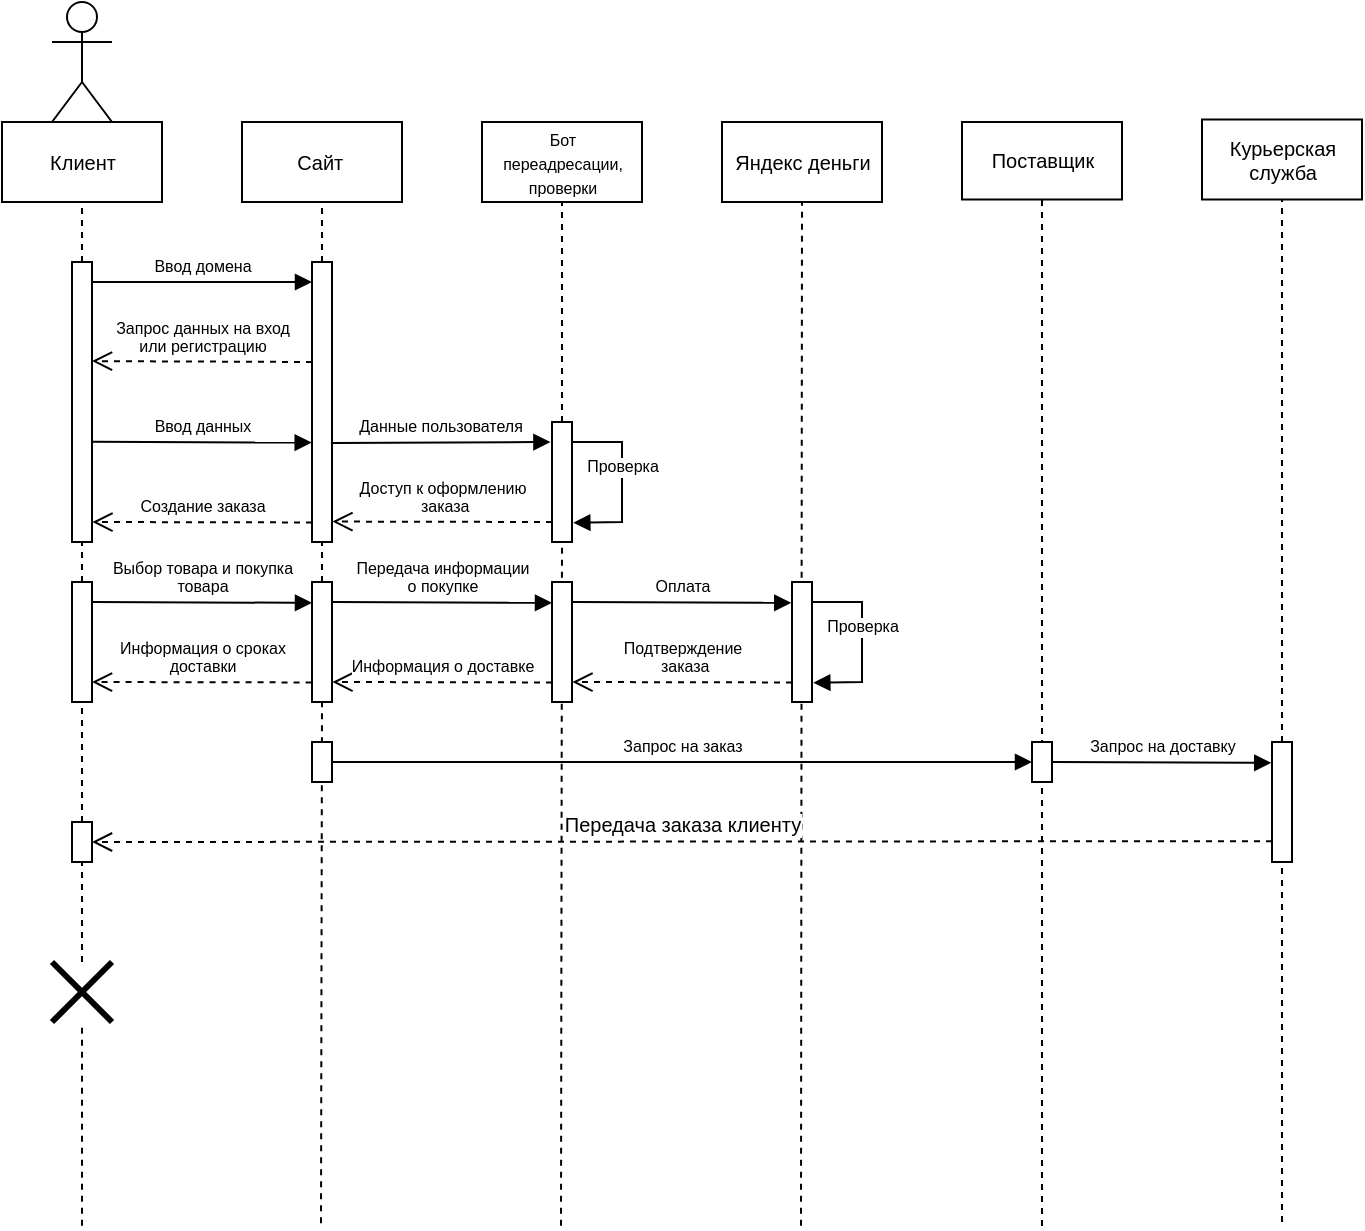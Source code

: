 <mxfile version="20.7.4" type="device"><diagram id="irgum2ICcNVBFVc97FBm" name="Страница 1"><mxGraphModel dx="1049" dy="547" grid="1" gridSize="10" guides="1" tooltips="1" connect="1" arrows="1" fold="1" page="1" pageScale="1" pageWidth="827" pageHeight="1169" math="0" shadow="0"><root><mxCell id="0"/><mxCell id="1" parent="0"/><mxCell id="5rEQpEj4M1PQm9iH5e0u-1" value="Сайт&amp;nbsp;" style="html=1;fontSize=10;" vertex="1" parent="1"><mxGeometry x="280" y="240" width="80" height="40" as="geometry"/></mxCell><mxCell id="5rEQpEj4M1PQm9iH5e0u-2" value="&lt;font style=&quot;font-size: 8px;&quot;&gt;Бот &lt;br&gt;переадресации,&lt;br&gt;проверки&lt;br&gt;&lt;/font&gt;" style="html=1;fontSize=10;" vertex="1" parent="1"><mxGeometry x="400" y="240" width="80" height="40" as="geometry"/></mxCell><mxCell id="5rEQpEj4M1PQm9iH5e0u-3" value="Курьерская &lt;br&gt;служба" style="html=1;fontSize=10;" vertex="1" parent="1"><mxGeometry x="760" y="238.75" width="80" height="40" as="geometry"/></mxCell><mxCell id="5rEQpEj4M1PQm9iH5e0u-4" value="Поставщик" style="html=1;fontSize=10;" vertex="1" parent="1"><mxGeometry x="640" y="240" width="80" height="38.75" as="geometry"/></mxCell><mxCell id="5rEQpEj4M1PQm9iH5e0u-5" value="Яндекс деньги" style="html=1;fontSize=10;" vertex="1" parent="1"><mxGeometry x="520" y="240" width="80" height="40" as="geometry"/></mxCell><mxCell id="5rEQpEj4M1PQm9iH5e0u-6" value="Клиент" style="html=1;fontSize=10;" vertex="1" parent="1"><mxGeometry x="160" y="240" width="80" height="40" as="geometry"/></mxCell><mxCell id="5rEQpEj4M1PQm9iH5e0u-7" value="" style="shape=umlActor;verticalLabelPosition=bottom;verticalAlign=top;html=1;" vertex="1" parent="1"><mxGeometry x="185" y="180" width="30" height="60" as="geometry"/></mxCell><mxCell id="5rEQpEj4M1PQm9iH5e0u-11" value="" style="endArrow=none;dashed=1;html=1;rounded=0;entryX=0.5;entryY=1;entryDx=0;entryDy=0;startArrow=none;" edge="1" parent="1" source="5rEQpEj4M1PQm9iH5e0u-18" target="5rEQpEj4M1PQm9iH5e0u-6"><mxGeometry width="50" height="50" relative="1" as="geometry"><mxPoint x="200" y="791.818" as="sourcePoint"/><mxPoint x="590" y="310" as="targetPoint"/></mxGeometry></mxCell><mxCell id="5rEQpEj4M1PQm9iH5e0u-12" value="" style="endArrow=none;dashed=1;html=1;rounded=0;entryX=0.5;entryY=1;entryDx=0;entryDy=0;startArrow=none;" edge="1" parent="1" source="5rEQpEj4M1PQm9iH5e0u-21" target="5rEQpEj4M1PQm9iH5e0u-1"><mxGeometry width="50" height="50" relative="1" as="geometry"><mxPoint x="319.5" y="790.568" as="sourcePoint"/><mxPoint x="319.5" y="278.75" as="targetPoint"/></mxGeometry></mxCell><mxCell id="5rEQpEj4M1PQm9iH5e0u-13" value="" style="endArrow=none;dashed=1;html=1;rounded=0;entryX=0.5;entryY=1;entryDx=0;entryDy=0;startArrow=none;" edge="1" parent="1" source="5rEQpEj4M1PQm9iH5e0u-26" target="5rEQpEj4M1PQm9iH5e0u-2"><mxGeometry width="50" height="50" relative="1" as="geometry"><mxPoint x="439.5" y="791.818" as="sourcePoint"/><mxPoint x="439.5" y="280" as="targetPoint"/></mxGeometry></mxCell><mxCell id="5rEQpEj4M1PQm9iH5e0u-14" value="" style="endArrow=none;dashed=1;html=1;rounded=0;entryX=0.5;entryY=1;entryDx=0;entryDy=0;" edge="1" parent="1" target="5rEQpEj4M1PQm9iH5e0u-5"><mxGeometry width="50" height="50" relative="1" as="geometry"><mxPoint x="559.5" y="791.818" as="sourcePoint"/><mxPoint x="559.5" y="280" as="targetPoint"/></mxGeometry></mxCell><mxCell id="5rEQpEj4M1PQm9iH5e0u-15" value="" style="endArrow=none;dashed=1;html=1;rounded=0;entryX=0.5;entryY=1;entryDx=0;entryDy=0;" edge="1" parent="1" target="5rEQpEj4M1PQm9iH5e0u-4"><mxGeometry width="50" height="50" relative="1" as="geometry"><mxPoint x="680" y="792" as="sourcePoint"/><mxPoint x="699.5" y="280" as="targetPoint"/></mxGeometry></mxCell><mxCell id="5rEQpEj4M1PQm9iH5e0u-16" value="" style="endArrow=none;dashed=1;html=1;rounded=0;entryX=0.5;entryY=1;entryDx=0;entryDy=0;" edge="1" parent="1" target="5rEQpEj4M1PQm9iH5e0u-3"><mxGeometry width="50" height="50" relative="1" as="geometry"><mxPoint x="800" y="790" as="sourcePoint"/><mxPoint x="840" y="280" as="targetPoint"/></mxGeometry></mxCell><mxCell id="5rEQpEj4M1PQm9iH5e0u-18" value="" style="rounded=0;whiteSpace=wrap;html=1;" vertex="1" parent="1"><mxGeometry x="195" y="310" width="10" height="140" as="geometry"/></mxCell><mxCell id="5rEQpEj4M1PQm9iH5e0u-19" value="" style="endArrow=none;dashed=1;html=1;rounded=0;entryX=0.5;entryY=1;entryDx=0;entryDy=0;startArrow=none;" edge="1" parent="1" source="5rEQpEj4M1PQm9iH5e0u-54" target="5rEQpEj4M1PQm9iH5e0u-18"><mxGeometry width="50" height="50" relative="1" as="geometry"><mxPoint x="200" y="791.818" as="sourcePoint"/><mxPoint x="200" y="280" as="targetPoint"/></mxGeometry></mxCell><mxCell id="5rEQpEj4M1PQm9iH5e0u-20" value="Ввод домена" style="html=1;verticalAlign=bottom;endArrow=block;rounded=0;entryX=0;entryY=0.125;entryDx=0;entryDy=0;entryPerimeter=0;fontSize=8;" edge="1" parent="1"><mxGeometry width="80" relative="1" as="geometry"><mxPoint x="205" y="320" as="sourcePoint"/><mxPoint x="315" y="320" as="targetPoint"/></mxGeometry></mxCell><mxCell id="5rEQpEj4M1PQm9iH5e0u-21" value="" style="rounded=0;whiteSpace=wrap;html=1;" vertex="1" parent="1"><mxGeometry x="315" y="310" width="10" height="140" as="geometry"/></mxCell><mxCell id="5rEQpEj4M1PQm9iH5e0u-22" value="" style="endArrow=none;dashed=1;html=1;rounded=0;entryX=0.5;entryY=1;entryDx=0;entryDy=0;startArrow=none;" edge="1" parent="1" source="5rEQpEj4M1PQm9iH5e0u-38" target="5rEQpEj4M1PQm9iH5e0u-21"><mxGeometry width="50" height="50" relative="1" as="geometry"><mxPoint x="319.5" y="790.568" as="sourcePoint"/><mxPoint x="320" y="280" as="targetPoint"/></mxGeometry></mxCell><mxCell id="5rEQpEj4M1PQm9iH5e0u-24" value="Запрос данных на вход&lt;br&gt;или регистрацию" style="html=1;verticalAlign=bottom;endArrow=open;dashed=1;endSize=8;rounded=0;fontSize=8;entryX=1;entryY=0.354;entryDx=0;entryDy=0;entryPerimeter=0;" edge="1" parent="1" target="5rEQpEj4M1PQm9iH5e0u-18"><mxGeometry relative="1" as="geometry"><mxPoint x="315" y="360" as="sourcePoint"/><mxPoint x="210" y="360" as="targetPoint"/></mxGeometry></mxCell><mxCell id="5rEQpEj4M1PQm9iH5e0u-25" value="Ввод данных" style="html=1;verticalAlign=bottom;endArrow=block;rounded=0;fontSize=8;entryX=-0.015;entryY=0.645;entryDx=0;entryDy=0;entryPerimeter=0;exitX=1.024;exitY=0.642;exitDx=0;exitDy=0;exitPerimeter=0;" edge="1" parent="1" source="5rEQpEj4M1PQm9iH5e0u-18" target="5rEQpEj4M1PQm9iH5e0u-21"><mxGeometry width="80" relative="1" as="geometry"><mxPoint x="210" y="400" as="sourcePoint"/><mxPoint x="310" y="400" as="targetPoint"/></mxGeometry></mxCell><mxCell id="5rEQpEj4M1PQm9iH5e0u-26" value="" style="rounded=0;whiteSpace=wrap;html=1;" vertex="1" parent="1"><mxGeometry x="435" y="390" width="10" height="60" as="geometry"/></mxCell><mxCell id="5rEQpEj4M1PQm9iH5e0u-27" value="" style="endArrow=none;dashed=1;html=1;rounded=0;entryX=0.5;entryY=1;entryDx=0;entryDy=0;" edge="1" parent="1" target="5rEQpEj4M1PQm9iH5e0u-26"><mxGeometry width="50" height="50" relative="1" as="geometry"><mxPoint x="439.5" y="791.818" as="sourcePoint"/><mxPoint x="440" y="280.0" as="targetPoint"/></mxGeometry></mxCell><mxCell id="5rEQpEj4M1PQm9iH5e0u-28" value="Данные пользователя" style="html=1;verticalAlign=bottom;endArrow=block;rounded=0;fontSize=8;entryX=-0.07;entryY=0.561;entryDx=0;entryDy=0;entryPerimeter=0;exitX=1.009;exitY=0.564;exitDx=0;exitDy=0;exitPerimeter=0;" edge="1" parent="1"><mxGeometry width="80" relative="1" as="geometry"><mxPoint x="325.0" y="400.48" as="sourcePoint"/><mxPoint x="434.21" y="400" as="targetPoint"/></mxGeometry></mxCell><mxCell id="5rEQpEj4M1PQm9iH5e0u-33" value="Проверка" style="html=1;verticalAlign=bottom;endArrow=block;rounded=0;fontSize=8;entryX=1.066;entryY=0.84;entryDx=0;entryDy=0;entryPerimeter=0;" edge="1" parent="1" target="5rEQpEj4M1PQm9iH5e0u-26"><mxGeometry width="80" relative="1" as="geometry"><mxPoint x="445" y="400" as="sourcePoint"/><mxPoint x="490" y="460" as="targetPoint"/><Array as="points"><mxPoint x="470" y="400"/><mxPoint x="470" y="420"/><mxPoint x="470" y="440"/></Array></mxGeometry></mxCell><mxCell id="5rEQpEj4M1PQm9iH5e0u-34" value="Доступ к оформлению&lt;br&gt;&amp;nbsp;заказа" style="html=1;verticalAlign=bottom;endArrow=open;dashed=1;endSize=8;rounded=0;fontSize=8;entryX=1.021;entryY=0.927;entryDx=0;entryDy=0;entryPerimeter=0;" edge="1" parent="1" target="5rEQpEj4M1PQm9iH5e0u-21"><mxGeometry relative="1" as="geometry"><mxPoint x="435" y="440" as="sourcePoint"/><mxPoint x="330" y="440" as="targetPoint"/></mxGeometry></mxCell><mxCell id="5rEQpEj4M1PQm9iH5e0u-35" value="Создание заказа" style="html=1;verticalAlign=bottom;endArrow=open;dashed=1;endSize=8;rounded=0;fontSize=8;entryX=1.021;entryY=0.927;entryDx=0;entryDy=0;entryPerimeter=0;" edge="1" parent="1"><mxGeometry relative="1" as="geometry"><mxPoint x="315" y="440.22" as="sourcePoint"/><mxPoint x="205.21" y="440" as="targetPoint"/></mxGeometry></mxCell><mxCell id="5rEQpEj4M1PQm9iH5e0u-36" value="" style="rounded=0;whiteSpace=wrap;html=1;" vertex="1" parent="1"><mxGeometry x="195" y="470" width="10" height="60" as="geometry"/></mxCell><mxCell id="5rEQpEj4M1PQm9iH5e0u-37" value="Выбор товара и покупка&lt;br&gt;товара" style="html=1;verticalAlign=bottom;endArrow=block;rounded=0;fontSize=8;entryX=-0.015;entryY=0.645;entryDx=0;entryDy=0;entryPerimeter=0;exitX=1.024;exitY=0.642;exitDx=0;exitDy=0;exitPerimeter=0;" edge="1" parent="1"><mxGeometry width="80" relative="1" as="geometry"><mxPoint x="205.39" y="480" as="sourcePoint"/><mxPoint x="315.0" y="480.42" as="targetPoint"/></mxGeometry></mxCell><mxCell id="5rEQpEj4M1PQm9iH5e0u-38" value="" style="rounded=0;whiteSpace=wrap;html=1;" vertex="1" parent="1"><mxGeometry x="315" y="470" width="10" height="60" as="geometry"/></mxCell><mxCell id="5rEQpEj4M1PQm9iH5e0u-39" value="" style="endArrow=none;dashed=1;html=1;rounded=0;entryX=0.5;entryY=1;entryDx=0;entryDy=0;" edge="1" parent="1" target="5rEQpEj4M1PQm9iH5e0u-38"><mxGeometry width="50" height="50" relative="1" as="geometry"><mxPoint x="319.5" y="790.568" as="sourcePoint"/><mxPoint x="320" y="450.0" as="targetPoint"/></mxGeometry></mxCell><mxCell id="5rEQpEj4M1PQm9iH5e0u-40" value="Передача информации &lt;br&gt;о покупке" style="html=1;verticalAlign=bottom;endArrow=block;rounded=0;fontSize=8;entryX=-0.015;entryY=0.645;entryDx=0;entryDy=0;entryPerimeter=0;exitX=1.024;exitY=0.642;exitDx=0;exitDy=0;exitPerimeter=0;" edge="1" parent="1"><mxGeometry width="80" relative="1" as="geometry"><mxPoint x="325.39" y="480.0" as="sourcePoint"/><mxPoint x="435" y="480.42" as="targetPoint"/></mxGeometry></mxCell><mxCell id="5rEQpEj4M1PQm9iH5e0u-41" value="" style="rounded=0;whiteSpace=wrap;html=1;" vertex="1" parent="1"><mxGeometry x="435" y="470" width="10" height="60" as="geometry"/></mxCell><mxCell id="5rEQpEj4M1PQm9iH5e0u-42" value="Оплата" style="html=1;verticalAlign=bottom;endArrow=block;rounded=0;fontSize=8;entryX=-0.015;entryY=0.645;entryDx=0;entryDy=0;entryPerimeter=0;exitX=1.024;exitY=0.642;exitDx=0;exitDy=0;exitPerimeter=0;" edge="1" parent="1"><mxGeometry width="80" relative="1" as="geometry"><mxPoint x="445.0" y="480.0" as="sourcePoint"/><mxPoint x="554.61" y="480.42" as="targetPoint"/></mxGeometry></mxCell><mxCell id="5rEQpEj4M1PQm9iH5e0u-43" value="" style="rounded=0;whiteSpace=wrap;html=1;" vertex="1" parent="1"><mxGeometry x="555" y="470" width="10" height="60" as="geometry"/></mxCell><mxCell id="5rEQpEj4M1PQm9iH5e0u-44" value="" style="rounded=0;whiteSpace=wrap;html=1;" vertex="1" parent="1"><mxGeometry x="555" y="470" width="10" height="60" as="geometry"/></mxCell><mxCell id="5rEQpEj4M1PQm9iH5e0u-45" value="Проверка" style="html=1;verticalAlign=bottom;endArrow=block;rounded=0;fontSize=8;entryX=1.066;entryY=0.84;entryDx=0;entryDy=0;entryPerimeter=0;" edge="1" parent="1" target="5rEQpEj4M1PQm9iH5e0u-44"><mxGeometry width="80" relative="1" as="geometry"><mxPoint x="565" y="480.0" as="sourcePoint"/><mxPoint x="610" y="540" as="targetPoint"/><Array as="points"><mxPoint x="590" y="480"/><mxPoint x="590" y="500"/><mxPoint x="590" y="520"/></Array></mxGeometry></mxCell><mxCell id="5rEQpEj4M1PQm9iH5e0u-46" value="Подтверждение&lt;br&gt;&amp;nbsp;заказа" style="html=1;verticalAlign=bottom;endArrow=open;dashed=1;endSize=8;rounded=0;fontSize=8;entryX=1.021;entryY=0.927;entryDx=0;entryDy=0;entryPerimeter=0;" edge="1" parent="1"><mxGeometry relative="1" as="geometry"><mxPoint x="555" y="520.22" as="sourcePoint"/><mxPoint x="445.21" y="520" as="targetPoint"/></mxGeometry></mxCell><mxCell id="5rEQpEj4M1PQm9iH5e0u-47" value="Информация о доставке" style="html=1;verticalAlign=bottom;endArrow=open;dashed=1;endSize=8;rounded=0;fontSize=8;entryX=1.021;entryY=0.927;entryDx=0;entryDy=0;entryPerimeter=0;" edge="1" parent="1"><mxGeometry relative="1" as="geometry"><mxPoint x="435" y="520.22" as="sourcePoint"/><mxPoint x="325.21" y="520.0" as="targetPoint"/></mxGeometry></mxCell><mxCell id="5rEQpEj4M1PQm9iH5e0u-48" value="Информация о сроках&lt;br&gt;доставки" style="html=1;verticalAlign=bottom;endArrow=open;dashed=1;endSize=8;rounded=0;fontSize=8;entryX=1.021;entryY=0.927;entryDx=0;entryDy=0;entryPerimeter=0;" edge="1" parent="1"><mxGeometry relative="1" as="geometry"><mxPoint x="314.79" y="520.22" as="sourcePoint"/><mxPoint x="205.0" y="520.0" as="targetPoint"/></mxGeometry></mxCell><mxCell id="5rEQpEj4M1PQm9iH5e0u-49" value="Запрос на заказ" style="html=1;verticalAlign=bottom;endArrow=block;rounded=0;fontSize=8;exitX=1.024;exitY=0.642;exitDx=0;exitDy=0;exitPerimeter=0;entryX=0;entryY=0.5;entryDx=0;entryDy=0;" edge="1" parent="1" target="5rEQpEj4M1PQm9iH5e0u-51"><mxGeometry width="80" relative="1" as="geometry"><mxPoint x="325.39" y="560.0" as="sourcePoint"/><mxPoint x="670" y="560" as="targetPoint"/></mxGeometry></mxCell><mxCell id="5rEQpEj4M1PQm9iH5e0u-50" value="" style="rounded=0;whiteSpace=wrap;html=1;" vertex="1" parent="1"><mxGeometry x="315" y="550" width="10" height="20" as="geometry"/></mxCell><mxCell id="5rEQpEj4M1PQm9iH5e0u-51" value="" style="rounded=0;whiteSpace=wrap;html=1;" vertex="1" parent="1"><mxGeometry x="675" y="550" width="10" height="20" as="geometry"/></mxCell><mxCell id="5rEQpEj4M1PQm9iH5e0u-52" value="Запрос на доставку" style="html=1;verticalAlign=bottom;endArrow=block;rounded=0;fontSize=8;entryX=-0.015;entryY=0.645;entryDx=0;entryDy=0;entryPerimeter=0;exitX=1.024;exitY=0.642;exitDx=0;exitDy=0;exitPerimeter=0;" edge="1" parent="1"><mxGeometry width="80" relative="1" as="geometry"><mxPoint x="685" y="560.0" as="sourcePoint"/><mxPoint x="794.61" y="560.42" as="targetPoint"/></mxGeometry></mxCell><mxCell id="5rEQpEj4M1PQm9iH5e0u-53" value="" style="rounded=0;whiteSpace=wrap;html=1;" vertex="1" parent="1"><mxGeometry x="795" y="550" width="10" height="60" as="geometry"/></mxCell><mxCell id="5rEQpEj4M1PQm9iH5e0u-54" value="" style="rounded=0;whiteSpace=wrap;html=1;" vertex="1" parent="1"><mxGeometry x="195" y="590" width="10" height="20" as="geometry"/></mxCell><mxCell id="5rEQpEj4M1PQm9iH5e0u-55" value="" style="endArrow=none;dashed=1;html=1;rounded=0;entryX=0.5;entryY=1;entryDx=0;entryDy=0;startArrow=none;" edge="1" parent="1" source="5rEQpEj4M1PQm9iH5e0u-58" target="5rEQpEj4M1PQm9iH5e0u-54"><mxGeometry width="50" height="50" relative="1" as="geometry"><mxPoint x="200" y="791.818" as="sourcePoint"/><mxPoint x="200" y="450.0" as="targetPoint"/></mxGeometry></mxCell><mxCell id="5rEQpEj4M1PQm9iH5e0u-57" value="Передача заказа клиенту" style="html=1;verticalAlign=bottom;endArrow=open;dashed=1;endSize=8;rounded=0;fontSize=10;entryX=1;entryY=0.5;entryDx=0;entryDy=0;" edge="1" parent="1" target="5rEQpEj4M1PQm9iH5e0u-54"><mxGeometry relative="1" as="geometry"><mxPoint x="795" y="599.58" as="sourcePoint"/><mxPoint x="715" y="599.58" as="targetPoint"/></mxGeometry></mxCell><mxCell id="5rEQpEj4M1PQm9iH5e0u-58" value="" style="shape=umlDestroy;whiteSpace=wrap;html=1;strokeWidth=3;" vertex="1" parent="1"><mxGeometry x="185" y="660" width="30" height="30" as="geometry"/></mxCell><mxCell id="5rEQpEj4M1PQm9iH5e0u-59" value="" style="endArrow=none;dashed=1;html=1;rounded=0;entryX=0.5;entryY=1;entryDx=0;entryDy=0;" edge="1" parent="1" target="5rEQpEj4M1PQm9iH5e0u-58"><mxGeometry width="50" height="50" relative="1" as="geometry"><mxPoint x="200" y="791.818" as="sourcePoint"/><mxPoint x="200" y="610" as="targetPoint"/></mxGeometry></mxCell></root></mxGraphModel></diagram></mxfile>